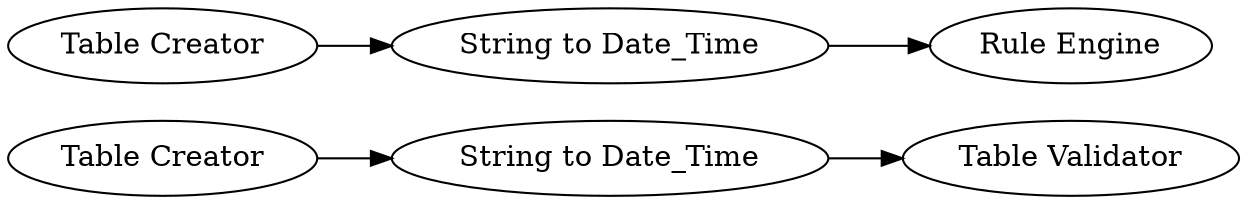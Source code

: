 digraph {
	"-1892263340947368934_3" [label="Table Validator"]
	"-1892263340947368934_2" [label="String to Date_Time"]
	"-1892263340947368934_6" [label="Table Creator"]
	"-1892263340947368934_4" [label="String to Date_Time"]
	"-1892263340947368934_7" [label="Rule Engine"]
	"-1892263340947368934_1" [label="Table Creator"]
	"-1892263340947368934_6" -> "-1892263340947368934_4"
	"-1892263340947368934_2" -> "-1892263340947368934_3"
	"-1892263340947368934_1" -> "-1892263340947368934_2"
	"-1892263340947368934_4" -> "-1892263340947368934_7"
	rankdir=LR
}
